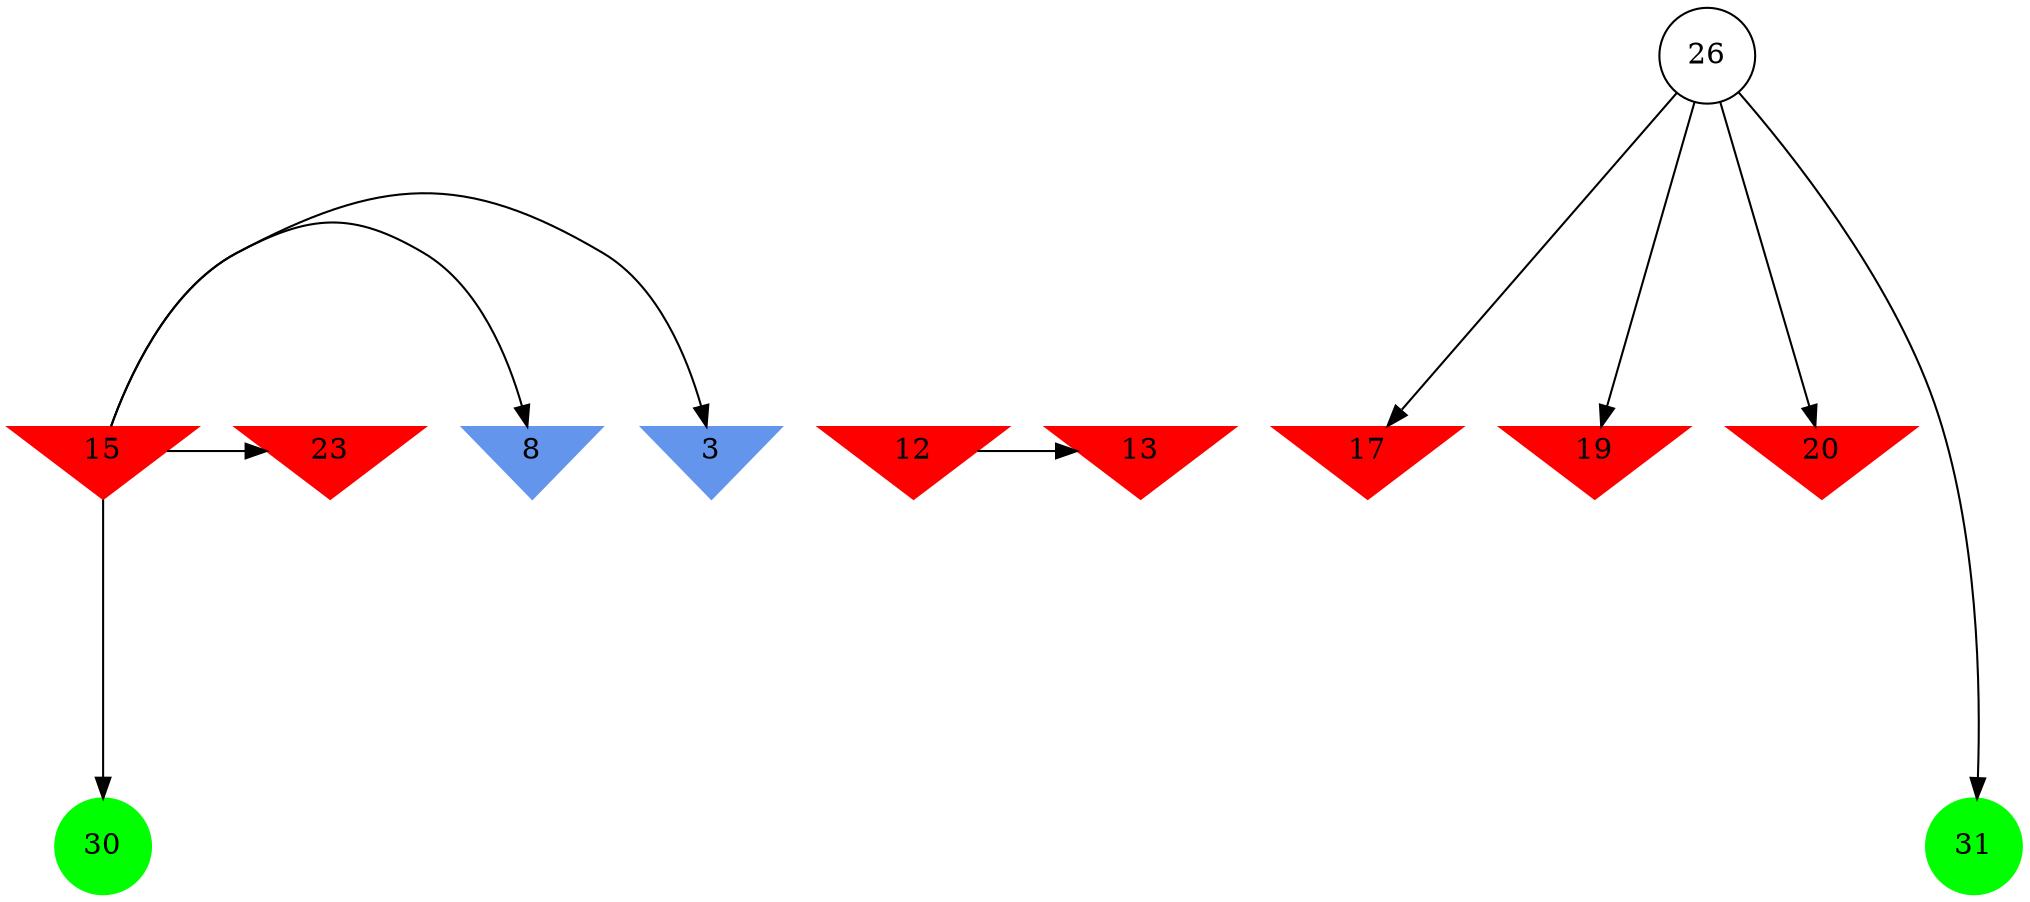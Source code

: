 digraph brain {
	ranksep=2.0;
	3 [shape=invtriangle,style=filled,color=cornflowerblue];
	8 [shape=invtriangle,style=filled,color=cornflowerblue];
	12 [shape=invtriangle,style=filled,color=red];
	13 [shape=invtriangle,style=filled,color=red];
	15 [shape=invtriangle,style=filled,color=red];
	17 [shape=invtriangle,style=filled,color=red];
	19 [shape=invtriangle,style=filled,color=red];
	20 [shape=invtriangle,style=filled,color=red];
	23 [shape=invtriangle,style=filled,color=red];
	26 [shape=circle,color=black];
	30 [shape=circle,style=filled,color=green];
	31 [shape=circle,style=filled,color=green];
	26	->	17;
	26	->	31;
	26	->	19;
	26	->	20;
	15	->	30;
	15	->	3;
	15	->	8;
	15	->	23;
	12	->	13;
	{ rank=same; 3; 8; 12; 13; 15; 17; 19; 20; 23; }
	{ rank=same; 26; }
	{ rank=same; 30; 31; }
}
